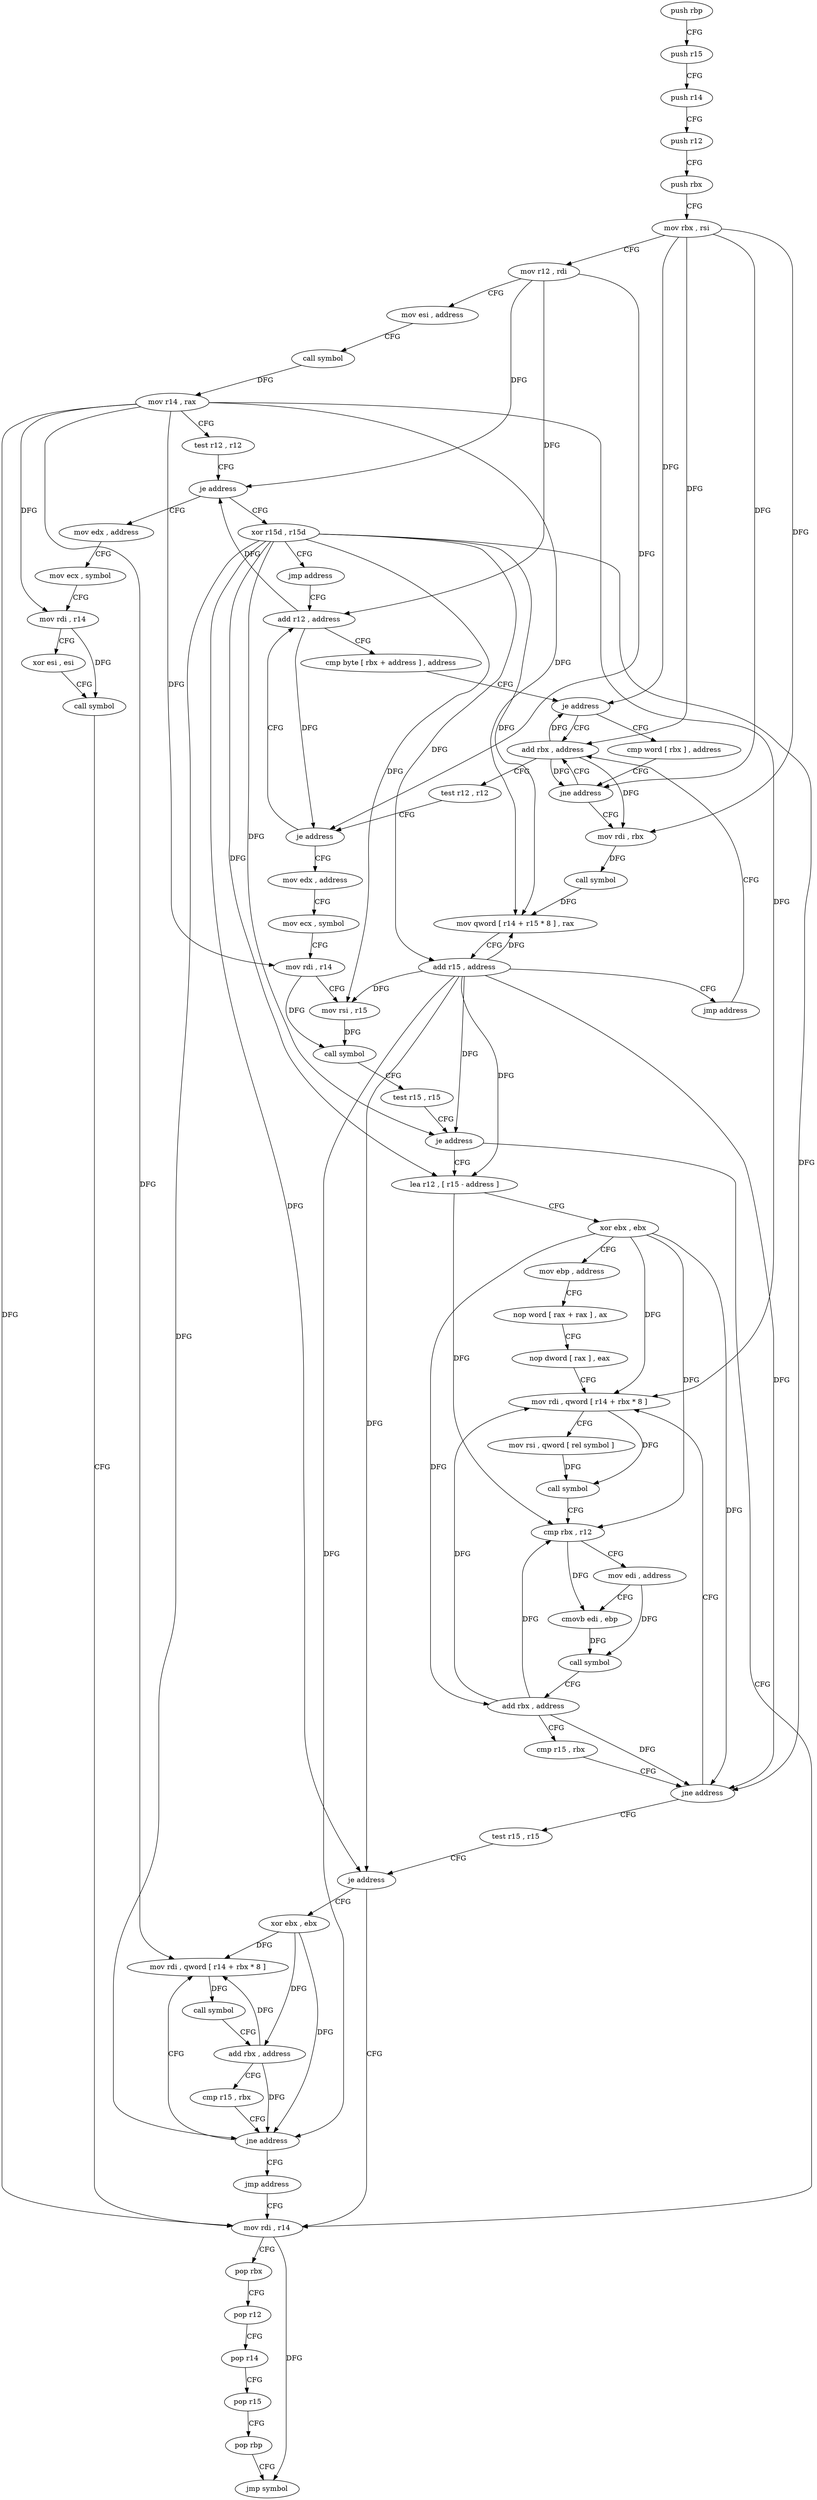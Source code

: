 digraph "func" {
"4200880" [label = "push rbp" ]
"4200881" [label = "push r15" ]
"4200883" [label = "push r14" ]
"4200885" [label = "push r12" ]
"4200887" [label = "push rbx" ]
"4200888" [label = "mov rbx , rsi" ]
"4200891" [label = "mov r12 , rdi" ]
"4200894" [label = "mov esi , address" ]
"4200899" [label = "call symbol" ]
"4200904" [label = "mov r14 , rax" ]
"4200907" [label = "test r12 , r12" ]
"4200910" [label = "je address" ]
"4201092" [label = "mov edx , address" ]
"4200916" [label = "xor r15d , r15d" ]
"4201097" [label = "mov ecx , symbol" ]
"4201102" [label = "mov rdi , r14" ]
"4201105" [label = "xor esi , esi" ]
"4201107" [label = "call symbol" ]
"4201112" [label = "mov rdi , r14" ]
"4200919" [label = "jmp address" ]
"4200940" [label = "add r12 , address" ]
"4200944" [label = "cmp byte [ rbx + address ] , address" ]
"4200948" [label = "je address" ]
"4200928" [label = "add rbx , address" ]
"4200950" [label = "cmp word [ rbx ] , address" ]
"4200935" [label = "test r12 , r12" ]
"4200938" [label = "je address" ]
"4200974" [label = "mov edx , address" ]
"4200954" [label = "jne address" ]
"4200956" [label = "mov rdi , rbx" ]
"4200979" [label = "mov ecx , symbol" ]
"4200984" [label = "mov rdi , r14" ]
"4200987" [label = "mov rsi , r15" ]
"4200990" [label = "call symbol" ]
"4200995" [label = "test r15 , r15" ]
"4200998" [label = "je address" ]
"4201000" [label = "lea r12 , [ r15 - address ]" ]
"4200959" [label = "call symbol" ]
"4200964" [label = "mov qword [ r14 + r15 * 8 ] , rax" ]
"4200968" [label = "add r15 , address" ]
"4200972" [label = "jmp address" ]
"4201115" [label = "pop rbx" ]
"4201116" [label = "pop r12" ]
"4201118" [label = "pop r14" ]
"4201120" [label = "pop r15" ]
"4201122" [label = "pop rbp" ]
"4201123" [label = "jmp symbol" ]
"4201004" [label = "xor ebx , ebx" ]
"4201006" [label = "mov ebp , address" ]
"4201011" [label = "nop word [ rax + rax ] , ax" ]
"4201021" [label = "nop dword [ rax ] , eax" ]
"4201024" [label = "mov rdi , qword [ r14 + rbx * 8 ]" ]
"4201028" [label = "mov rsi , qword [ rel symbol ]" ]
"4201035" [label = "call symbol" ]
"4201040" [label = "cmp rbx , r12" ]
"4201043" [label = "mov edi , address" ]
"4201048" [label = "cmovb edi , ebp" ]
"4201051" [label = "call symbol" ]
"4201056" [label = "add rbx , address" ]
"4201060" [label = "cmp r15 , rbx" ]
"4201063" [label = "jne address" ]
"4201065" [label = "test r15 , r15" ]
"4201068" [label = "je address" ]
"4201070" [label = "xor ebx , ebx" ]
"4201072" [label = "mov rdi , qword [ r14 + rbx * 8 ]" ]
"4201076" [label = "call symbol" ]
"4201081" [label = "add rbx , address" ]
"4201085" [label = "cmp r15 , rbx" ]
"4201088" [label = "jne address" ]
"4201090" [label = "jmp address" ]
"4200880" -> "4200881" [ label = "CFG" ]
"4200881" -> "4200883" [ label = "CFG" ]
"4200883" -> "4200885" [ label = "CFG" ]
"4200885" -> "4200887" [ label = "CFG" ]
"4200887" -> "4200888" [ label = "CFG" ]
"4200888" -> "4200891" [ label = "CFG" ]
"4200888" -> "4200948" [ label = "DFG" ]
"4200888" -> "4200928" [ label = "DFG" ]
"4200888" -> "4200954" [ label = "DFG" ]
"4200888" -> "4200956" [ label = "DFG" ]
"4200891" -> "4200894" [ label = "CFG" ]
"4200891" -> "4200910" [ label = "DFG" ]
"4200891" -> "4200940" [ label = "DFG" ]
"4200891" -> "4200938" [ label = "DFG" ]
"4200894" -> "4200899" [ label = "CFG" ]
"4200899" -> "4200904" [ label = "DFG" ]
"4200904" -> "4200907" [ label = "CFG" ]
"4200904" -> "4201102" [ label = "DFG" ]
"4200904" -> "4201112" [ label = "DFG" ]
"4200904" -> "4200984" [ label = "DFG" ]
"4200904" -> "4200964" [ label = "DFG" ]
"4200904" -> "4201024" [ label = "DFG" ]
"4200904" -> "4201072" [ label = "DFG" ]
"4200907" -> "4200910" [ label = "CFG" ]
"4200910" -> "4201092" [ label = "CFG" ]
"4200910" -> "4200916" [ label = "CFG" ]
"4201092" -> "4201097" [ label = "CFG" ]
"4200916" -> "4200919" [ label = "CFG" ]
"4200916" -> "4200987" [ label = "DFG" ]
"4200916" -> "4200998" [ label = "DFG" ]
"4200916" -> "4200964" [ label = "DFG" ]
"4200916" -> "4200968" [ label = "DFG" ]
"4200916" -> "4201000" [ label = "DFG" ]
"4200916" -> "4201063" [ label = "DFG" ]
"4200916" -> "4201068" [ label = "DFG" ]
"4200916" -> "4201088" [ label = "DFG" ]
"4201097" -> "4201102" [ label = "CFG" ]
"4201102" -> "4201105" [ label = "CFG" ]
"4201102" -> "4201107" [ label = "DFG" ]
"4201105" -> "4201107" [ label = "CFG" ]
"4201107" -> "4201112" [ label = "CFG" ]
"4201112" -> "4201115" [ label = "CFG" ]
"4201112" -> "4201123" [ label = "DFG" ]
"4200919" -> "4200940" [ label = "CFG" ]
"4200940" -> "4200944" [ label = "CFG" ]
"4200940" -> "4200910" [ label = "DFG" ]
"4200940" -> "4200938" [ label = "DFG" ]
"4200944" -> "4200948" [ label = "CFG" ]
"4200948" -> "4200928" [ label = "CFG" ]
"4200948" -> "4200950" [ label = "CFG" ]
"4200928" -> "4200935" [ label = "CFG" ]
"4200928" -> "4200948" [ label = "DFG" ]
"4200928" -> "4200954" [ label = "DFG" ]
"4200928" -> "4200956" [ label = "DFG" ]
"4200950" -> "4200954" [ label = "CFG" ]
"4200935" -> "4200938" [ label = "CFG" ]
"4200938" -> "4200974" [ label = "CFG" ]
"4200938" -> "4200940" [ label = "CFG" ]
"4200974" -> "4200979" [ label = "CFG" ]
"4200954" -> "4200928" [ label = "CFG" ]
"4200954" -> "4200956" [ label = "CFG" ]
"4200956" -> "4200959" [ label = "DFG" ]
"4200979" -> "4200984" [ label = "CFG" ]
"4200984" -> "4200987" [ label = "CFG" ]
"4200984" -> "4200990" [ label = "DFG" ]
"4200987" -> "4200990" [ label = "DFG" ]
"4200990" -> "4200995" [ label = "CFG" ]
"4200995" -> "4200998" [ label = "CFG" ]
"4200998" -> "4201112" [ label = "CFG" ]
"4200998" -> "4201000" [ label = "CFG" ]
"4201000" -> "4201004" [ label = "CFG" ]
"4201000" -> "4201040" [ label = "DFG" ]
"4200959" -> "4200964" [ label = "DFG" ]
"4200964" -> "4200968" [ label = "CFG" ]
"4200968" -> "4200972" [ label = "CFG" ]
"4200968" -> "4200987" [ label = "DFG" ]
"4200968" -> "4200998" [ label = "DFG" ]
"4200968" -> "4200964" [ label = "DFG" ]
"4200968" -> "4201000" [ label = "DFG" ]
"4200968" -> "4201063" [ label = "DFG" ]
"4200968" -> "4201068" [ label = "DFG" ]
"4200968" -> "4201088" [ label = "DFG" ]
"4200972" -> "4200928" [ label = "CFG" ]
"4201115" -> "4201116" [ label = "CFG" ]
"4201116" -> "4201118" [ label = "CFG" ]
"4201118" -> "4201120" [ label = "CFG" ]
"4201120" -> "4201122" [ label = "CFG" ]
"4201122" -> "4201123" [ label = "CFG" ]
"4201004" -> "4201006" [ label = "CFG" ]
"4201004" -> "4201024" [ label = "DFG" ]
"4201004" -> "4201040" [ label = "DFG" ]
"4201004" -> "4201056" [ label = "DFG" ]
"4201004" -> "4201063" [ label = "DFG" ]
"4201006" -> "4201011" [ label = "CFG" ]
"4201011" -> "4201021" [ label = "CFG" ]
"4201021" -> "4201024" [ label = "CFG" ]
"4201024" -> "4201028" [ label = "CFG" ]
"4201024" -> "4201035" [ label = "DFG" ]
"4201028" -> "4201035" [ label = "DFG" ]
"4201035" -> "4201040" [ label = "CFG" ]
"4201040" -> "4201043" [ label = "CFG" ]
"4201040" -> "4201048" [ label = "DFG" ]
"4201043" -> "4201048" [ label = "CFG" ]
"4201043" -> "4201051" [ label = "DFG" ]
"4201048" -> "4201051" [ label = "DFG" ]
"4201051" -> "4201056" [ label = "CFG" ]
"4201056" -> "4201060" [ label = "CFG" ]
"4201056" -> "4201024" [ label = "DFG" ]
"4201056" -> "4201040" [ label = "DFG" ]
"4201056" -> "4201063" [ label = "DFG" ]
"4201060" -> "4201063" [ label = "CFG" ]
"4201063" -> "4201024" [ label = "CFG" ]
"4201063" -> "4201065" [ label = "CFG" ]
"4201065" -> "4201068" [ label = "CFG" ]
"4201068" -> "4201112" [ label = "CFG" ]
"4201068" -> "4201070" [ label = "CFG" ]
"4201070" -> "4201072" [ label = "DFG" ]
"4201070" -> "4201081" [ label = "DFG" ]
"4201070" -> "4201088" [ label = "DFG" ]
"4201072" -> "4201076" [ label = "DFG" ]
"4201076" -> "4201081" [ label = "CFG" ]
"4201081" -> "4201085" [ label = "CFG" ]
"4201081" -> "4201072" [ label = "DFG" ]
"4201081" -> "4201088" [ label = "DFG" ]
"4201085" -> "4201088" [ label = "CFG" ]
"4201088" -> "4201072" [ label = "CFG" ]
"4201088" -> "4201090" [ label = "CFG" ]
"4201090" -> "4201112" [ label = "CFG" ]
}
